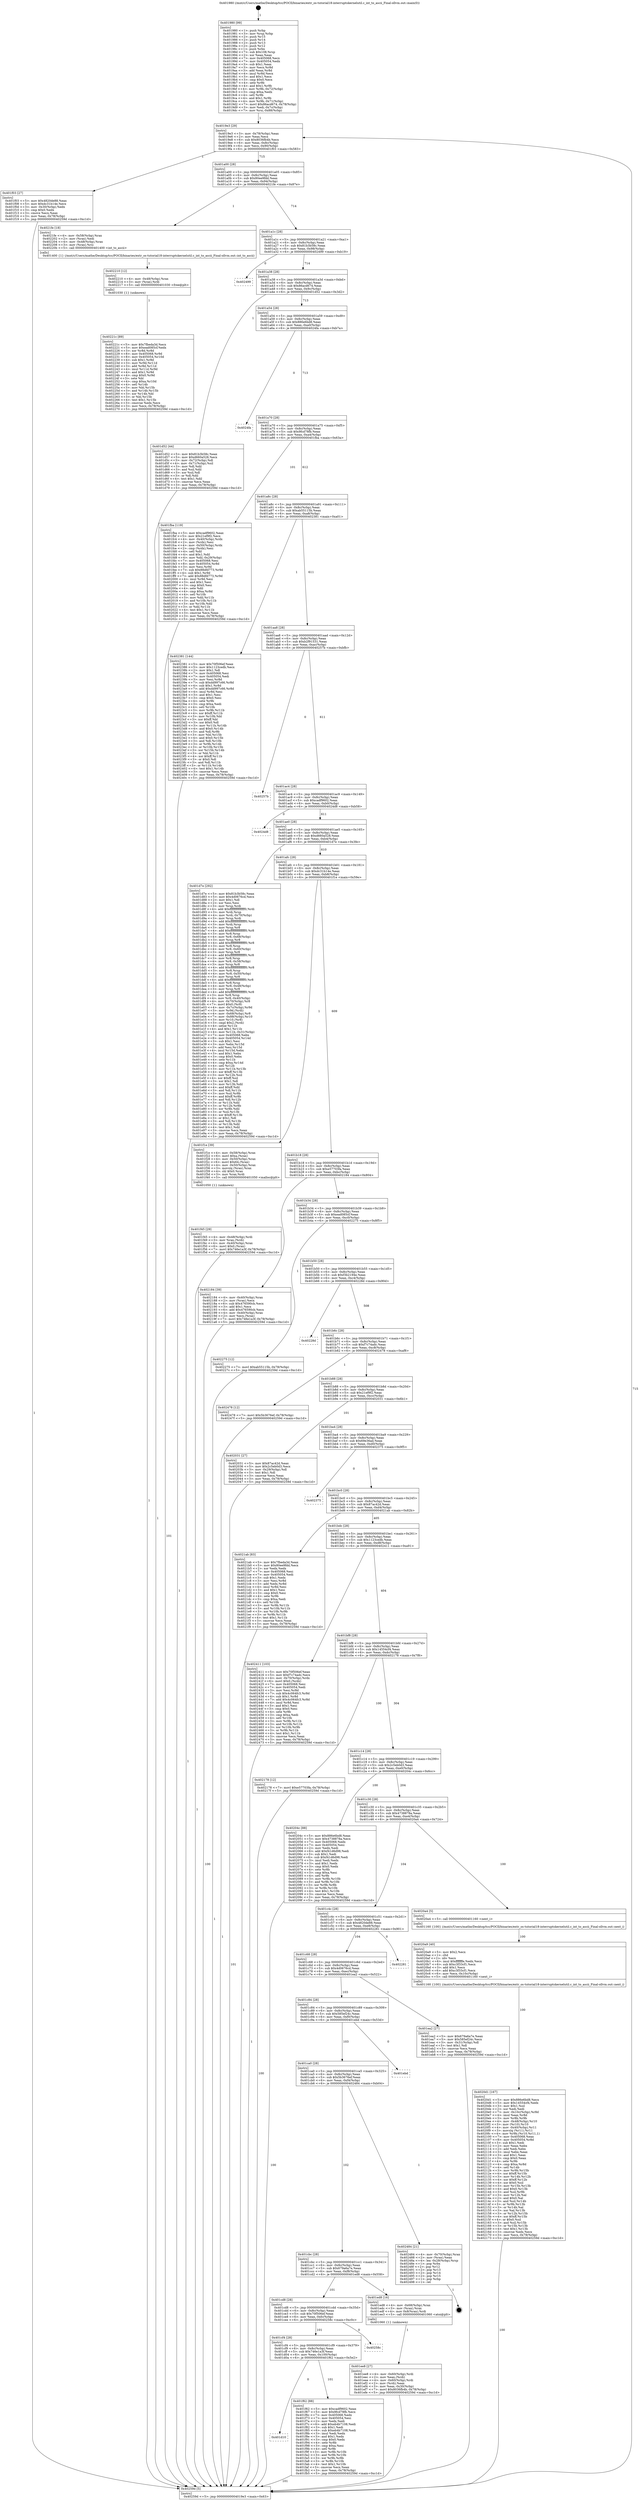 digraph "0x401980" {
  label = "0x401980 (/mnt/c/Users/mathe/Desktop/tcc/POCII/binaries/extr_os-tutorial18-interruptskernelutil.c_int_to_ascii_Final-ollvm.out::main(0))"
  labelloc = "t"
  node[shape=record]

  Entry [label="",width=0.3,height=0.3,shape=circle,fillcolor=black,style=filled]
  "0x4019e3" [label="{
     0x4019e3 [29]\l
     | [instrs]\l
     &nbsp;&nbsp;0x4019e3 \<+3\>: mov -0x78(%rbp),%eax\l
     &nbsp;&nbsp;0x4019e6 \<+2\>: mov %eax,%ecx\l
     &nbsp;&nbsp;0x4019e8 \<+6\>: sub $0x8036fb4b,%ecx\l
     &nbsp;&nbsp;0x4019ee \<+6\>: mov %eax,-0x8c(%rbp)\l
     &nbsp;&nbsp;0x4019f4 \<+6\>: mov %ecx,-0x90(%rbp)\l
     &nbsp;&nbsp;0x4019fa \<+6\>: je 0000000000401f03 \<main+0x583\>\l
  }"]
  "0x401f03" [label="{
     0x401f03 [27]\l
     | [instrs]\l
     &nbsp;&nbsp;0x401f03 \<+5\>: mov $0x4820de88,%eax\l
     &nbsp;&nbsp;0x401f08 \<+5\>: mov $0xdc31b14e,%ecx\l
     &nbsp;&nbsp;0x401f0d \<+3\>: mov -0x30(%rbp),%edx\l
     &nbsp;&nbsp;0x401f10 \<+3\>: cmp $0x0,%edx\l
     &nbsp;&nbsp;0x401f13 \<+3\>: cmove %ecx,%eax\l
     &nbsp;&nbsp;0x401f16 \<+3\>: mov %eax,-0x78(%rbp)\l
     &nbsp;&nbsp;0x401f19 \<+5\>: jmp 000000000040259d \<main+0xc1d\>\l
  }"]
  "0x401a00" [label="{
     0x401a00 [28]\l
     | [instrs]\l
     &nbsp;&nbsp;0x401a00 \<+5\>: jmp 0000000000401a05 \<main+0x85\>\l
     &nbsp;&nbsp;0x401a05 \<+6\>: mov -0x8c(%rbp),%eax\l
     &nbsp;&nbsp;0x401a0b \<+5\>: sub $0x80ee9fdd,%eax\l
     &nbsp;&nbsp;0x401a10 \<+6\>: mov %eax,-0x94(%rbp)\l
     &nbsp;&nbsp;0x401a16 \<+6\>: je 00000000004021fe \<main+0x87e\>\l
  }"]
  Exit [label="",width=0.3,height=0.3,shape=circle,fillcolor=black,style=filled,peripheries=2]
  "0x4021fe" [label="{
     0x4021fe [18]\l
     | [instrs]\l
     &nbsp;&nbsp;0x4021fe \<+4\>: mov -0x58(%rbp),%rax\l
     &nbsp;&nbsp;0x402202 \<+2\>: mov (%rax),%edi\l
     &nbsp;&nbsp;0x402204 \<+4\>: mov -0x48(%rbp),%rax\l
     &nbsp;&nbsp;0x402208 \<+3\>: mov (%rax),%rsi\l
     &nbsp;&nbsp;0x40220b \<+5\>: call 0000000000401400 \<int_to_ascii\>\l
     | [calls]\l
     &nbsp;&nbsp;0x401400 \{1\} (/mnt/c/Users/mathe/Desktop/tcc/POCII/binaries/extr_os-tutorial18-interruptskernelutil.c_int_to_ascii_Final-ollvm.out::int_to_ascii)\l
  }"]
  "0x401a1c" [label="{
     0x401a1c [28]\l
     | [instrs]\l
     &nbsp;&nbsp;0x401a1c \<+5\>: jmp 0000000000401a21 \<main+0xa1\>\l
     &nbsp;&nbsp;0x401a21 \<+6\>: mov -0x8c(%rbp),%eax\l
     &nbsp;&nbsp;0x401a27 \<+5\>: sub $0x81b3b58c,%eax\l
     &nbsp;&nbsp;0x401a2c \<+6\>: mov %eax,-0x98(%rbp)\l
     &nbsp;&nbsp;0x401a32 \<+6\>: je 0000000000402499 \<main+0xb19\>\l
  }"]
  "0x40221c" [label="{
     0x40221c [89]\l
     | [instrs]\l
     &nbsp;&nbsp;0x40221c \<+5\>: mov $0x7fbeda3d,%ecx\l
     &nbsp;&nbsp;0x402221 \<+5\>: mov $0xead085cf,%edx\l
     &nbsp;&nbsp;0x402226 \<+3\>: xor %r8d,%r8d\l
     &nbsp;&nbsp;0x402229 \<+8\>: mov 0x405068,%r9d\l
     &nbsp;&nbsp;0x402231 \<+8\>: mov 0x405054,%r10d\l
     &nbsp;&nbsp;0x402239 \<+4\>: sub $0x1,%r8d\l
     &nbsp;&nbsp;0x40223d \<+3\>: mov %r9d,%r11d\l
     &nbsp;&nbsp;0x402240 \<+3\>: add %r8d,%r11d\l
     &nbsp;&nbsp;0x402243 \<+4\>: imul %r11d,%r9d\l
     &nbsp;&nbsp;0x402247 \<+4\>: and $0x1,%r9d\l
     &nbsp;&nbsp;0x40224b \<+4\>: cmp $0x0,%r9d\l
     &nbsp;&nbsp;0x40224f \<+3\>: sete %bl\l
     &nbsp;&nbsp;0x402252 \<+4\>: cmp $0xa,%r10d\l
     &nbsp;&nbsp;0x402256 \<+4\>: setl %r14b\l
     &nbsp;&nbsp;0x40225a \<+3\>: mov %bl,%r15b\l
     &nbsp;&nbsp;0x40225d \<+3\>: and %r14b,%r15b\l
     &nbsp;&nbsp;0x402260 \<+3\>: xor %r14b,%bl\l
     &nbsp;&nbsp;0x402263 \<+3\>: or %bl,%r15b\l
     &nbsp;&nbsp;0x402266 \<+4\>: test $0x1,%r15b\l
     &nbsp;&nbsp;0x40226a \<+3\>: cmovne %edx,%ecx\l
     &nbsp;&nbsp;0x40226d \<+3\>: mov %ecx,-0x78(%rbp)\l
     &nbsp;&nbsp;0x402270 \<+5\>: jmp 000000000040259d \<main+0xc1d\>\l
  }"]
  "0x402499" [label="{
     0x402499\l
  }", style=dashed]
  "0x401a38" [label="{
     0x401a38 [28]\l
     | [instrs]\l
     &nbsp;&nbsp;0x401a38 \<+5\>: jmp 0000000000401a3d \<main+0xbd\>\l
     &nbsp;&nbsp;0x401a3d \<+6\>: mov -0x8c(%rbp),%eax\l
     &nbsp;&nbsp;0x401a43 \<+5\>: sub $0x86acd674,%eax\l
     &nbsp;&nbsp;0x401a48 \<+6\>: mov %eax,-0x9c(%rbp)\l
     &nbsp;&nbsp;0x401a4e \<+6\>: je 0000000000401d52 \<main+0x3d2\>\l
  }"]
  "0x402210" [label="{
     0x402210 [12]\l
     | [instrs]\l
     &nbsp;&nbsp;0x402210 \<+4\>: mov -0x48(%rbp),%rax\l
     &nbsp;&nbsp;0x402214 \<+3\>: mov (%rax),%rdi\l
     &nbsp;&nbsp;0x402217 \<+5\>: call 0000000000401030 \<free@plt\>\l
     | [calls]\l
     &nbsp;&nbsp;0x401030 \{1\} (unknown)\l
  }"]
  "0x401d52" [label="{
     0x401d52 [44]\l
     | [instrs]\l
     &nbsp;&nbsp;0x401d52 \<+5\>: mov $0x81b3b58c,%eax\l
     &nbsp;&nbsp;0x401d57 \<+5\>: mov $0xd660a528,%ecx\l
     &nbsp;&nbsp;0x401d5c \<+3\>: mov -0x72(%rbp),%dl\l
     &nbsp;&nbsp;0x401d5f \<+4\>: mov -0x71(%rbp),%sil\l
     &nbsp;&nbsp;0x401d63 \<+3\>: mov %dl,%dil\l
     &nbsp;&nbsp;0x401d66 \<+3\>: and %sil,%dil\l
     &nbsp;&nbsp;0x401d69 \<+3\>: xor %sil,%dl\l
     &nbsp;&nbsp;0x401d6c \<+3\>: or %dl,%dil\l
     &nbsp;&nbsp;0x401d6f \<+4\>: test $0x1,%dil\l
     &nbsp;&nbsp;0x401d73 \<+3\>: cmovne %ecx,%eax\l
     &nbsp;&nbsp;0x401d76 \<+3\>: mov %eax,-0x78(%rbp)\l
     &nbsp;&nbsp;0x401d79 \<+5\>: jmp 000000000040259d \<main+0xc1d\>\l
  }"]
  "0x401a54" [label="{
     0x401a54 [28]\l
     | [instrs]\l
     &nbsp;&nbsp;0x401a54 \<+5\>: jmp 0000000000401a59 \<main+0xd9\>\l
     &nbsp;&nbsp;0x401a59 \<+6\>: mov -0x8c(%rbp),%eax\l
     &nbsp;&nbsp;0x401a5f \<+5\>: sub $0x886e6bd8,%eax\l
     &nbsp;&nbsp;0x401a64 \<+6\>: mov %eax,-0xa0(%rbp)\l
     &nbsp;&nbsp;0x401a6a \<+6\>: je 00000000004024fa \<main+0xb7a\>\l
  }"]
  "0x40259d" [label="{
     0x40259d [5]\l
     | [instrs]\l
     &nbsp;&nbsp;0x40259d \<+5\>: jmp 00000000004019e3 \<main+0x63\>\l
  }"]
  "0x401980" [label="{
     0x401980 [99]\l
     | [instrs]\l
     &nbsp;&nbsp;0x401980 \<+1\>: push %rbp\l
     &nbsp;&nbsp;0x401981 \<+3\>: mov %rsp,%rbp\l
     &nbsp;&nbsp;0x401984 \<+2\>: push %r15\l
     &nbsp;&nbsp;0x401986 \<+2\>: push %r14\l
     &nbsp;&nbsp;0x401988 \<+2\>: push %r13\l
     &nbsp;&nbsp;0x40198a \<+2\>: push %r12\l
     &nbsp;&nbsp;0x40198c \<+1\>: push %rbx\l
     &nbsp;&nbsp;0x40198d \<+7\>: sub $0x108,%rsp\l
     &nbsp;&nbsp;0x401994 \<+2\>: xor %eax,%eax\l
     &nbsp;&nbsp;0x401996 \<+7\>: mov 0x405068,%ecx\l
     &nbsp;&nbsp;0x40199d \<+7\>: mov 0x405054,%edx\l
     &nbsp;&nbsp;0x4019a4 \<+3\>: sub $0x1,%eax\l
     &nbsp;&nbsp;0x4019a7 \<+3\>: mov %ecx,%r8d\l
     &nbsp;&nbsp;0x4019aa \<+3\>: add %eax,%r8d\l
     &nbsp;&nbsp;0x4019ad \<+4\>: imul %r8d,%ecx\l
     &nbsp;&nbsp;0x4019b1 \<+3\>: and $0x1,%ecx\l
     &nbsp;&nbsp;0x4019b4 \<+3\>: cmp $0x0,%ecx\l
     &nbsp;&nbsp;0x4019b7 \<+4\>: sete %r9b\l
     &nbsp;&nbsp;0x4019bb \<+4\>: and $0x1,%r9b\l
     &nbsp;&nbsp;0x4019bf \<+4\>: mov %r9b,-0x72(%rbp)\l
     &nbsp;&nbsp;0x4019c3 \<+3\>: cmp $0xa,%edx\l
     &nbsp;&nbsp;0x4019c6 \<+4\>: setl %r9b\l
     &nbsp;&nbsp;0x4019ca \<+4\>: and $0x1,%r9b\l
     &nbsp;&nbsp;0x4019ce \<+4\>: mov %r9b,-0x71(%rbp)\l
     &nbsp;&nbsp;0x4019d2 \<+7\>: movl $0x86acd674,-0x78(%rbp)\l
     &nbsp;&nbsp;0x4019d9 \<+3\>: mov %edi,-0x7c(%rbp)\l
     &nbsp;&nbsp;0x4019dc \<+7\>: mov %rsi,-0x88(%rbp)\l
  }"]
  "0x4020d1" [label="{
     0x4020d1 [167]\l
     | [instrs]\l
     &nbsp;&nbsp;0x4020d1 \<+5\>: mov $0x886e6bd8,%ecx\l
     &nbsp;&nbsp;0x4020d6 \<+5\>: mov $0x14554cf4,%edx\l
     &nbsp;&nbsp;0x4020db \<+3\>: mov $0x1,%sil\l
     &nbsp;&nbsp;0x4020de \<+2\>: xor %edi,%edi\l
     &nbsp;&nbsp;0x4020e0 \<+7\>: mov -0x10c(%rbp),%r8d\l
     &nbsp;&nbsp;0x4020e7 \<+4\>: imul %eax,%r8d\l
     &nbsp;&nbsp;0x4020eb \<+3\>: mov %r8b,%r9b\l
     &nbsp;&nbsp;0x4020ee \<+4\>: mov -0x48(%rbp),%r10\l
     &nbsp;&nbsp;0x4020f2 \<+3\>: mov (%r10),%r10\l
     &nbsp;&nbsp;0x4020f5 \<+4\>: mov -0x40(%rbp),%r11\l
     &nbsp;&nbsp;0x4020f9 \<+3\>: movslq (%r11),%r11\l
     &nbsp;&nbsp;0x4020fc \<+4\>: mov %r9b,(%r10,%r11,1)\l
     &nbsp;&nbsp;0x402100 \<+7\>: mov 0x405068,%eax\l
     &nbsp;&nbsp;0x402107 \<+8\>: mov 0x405054,%r8d\l
     &nbsp;&nbsp;0x40210f \<+3\>: sub $0x1,%edi\l
     &nbsp;&nbsp;0x402112 \<+2\>: mov %eax,%ebx\l
     &nbsp;&nbsp;0x402114 \<+2\>: add %edi,%ebx\l
     &nbsp;&nbsp;0x402116 \<+3\>: imul %ebx,%eax\l
     &nbsp;&nbsp;0x402119 \<+3\>: and $0x1,%eax\l
     &nbsp;&nbsp;0x40211c \<+3\>: cmp $0x0,%eax\l
     &nbsp;&nbsp;0x40211f \<+4\>: sete %r9b\l
     &nbsp;&nbsp;0x402123 \<+4\>: cmp $0xa,%r8d\l
     &nbsp;&nbsp;0x402127 \<+4\>: setl %r14b\l
     &nbsp;&nbsp;0x40212b \<+3\>: mov %r9b,%r15b\l
     &nbsp;&nbsp;0x40212e \<+4\>: xor $0xff,%r15b\l
     &nbsp;&nbsp;0x402132 \<+3\>: mov %r14b,%r12b\l
     &nbsp;&nbsp;0x402135 \<+4\>: xor $0xff,%r12b\l
     &nbsp;&nbsp;0x402139 \<+4\>: xor $0x0,%sil\l
     &nbsp;&nbsp;0x40213d \<+3\>: mov %r15b,%r13b\l
     &nbsp;&nbsp;0x402140 \<+4\>: and $0x0,%r13b\l
     &nbsp;&nbsp;0x402144 \<+3\>: and %sil,%r9b\l
     &nbsp;&nbsp;0x402147 \<+3\>: mov %r12b,%al\l
     &nbsp;&nbsp;0x40214a \<+2\>: and $0x0,%al\l
     &nbsp;&nbsp;0x40214c \<+3\>: and %sil,%r14b\l
     &nbsp;&nbsp;0x40214f \<+3\>: or %r9b,%r13b\l
     &nbsp;&nbsp;0x402152 \<+3\>: or %r14b,%al\l
     &nbsp;&nbsp;0x402155 \<+3\>: xor %al,%r13b\l
     &nbsp;&nbsp;0x402158 \<+3\>: or %r12b,%r15b\l
     &nbsp;&nbsp;0x40215b \<+4\>: xor $0xff,%r15b\l
     &nbsp;&nbsp;0x40215f \<+4\>: or $0x0,%sil\l
     &nbsp;&nbsp;0x402163 \<+3\>: and %sil,%r15b\l
     &nbsp;&nbsp;0x402166 \<+3\>: or %r15b,%r13b\l
     &nbsp;&nbsp;0x402169 \<+4\>: test $0x1,%r13b\l
     &nbsp;&nbsp;0x40216d \<+3\>: cmovne %edx,%ecx\l
     &nbsp;&nbsp;0x402170 \<+3\>: mov %ecx,-0x78(%rbp)\l
     &nbsp;&nbsp;0x402173 \<+5\>: jmp 000000000040259d \<main+0xc1d\>\l
  }"]
  "0x4024fa" [label="{
     0x4024fa\l
  }", style=dashed]
  "0x401a70" [label="{
     0x401a70 [28]\l
     | [instrs]\l
     &nbsp;&nbsp;0x401a70 \<+5\>: jmp 0000000000401a75 \<main+0xf5\>\l
     &nbsp;&nbsp;0x401a75 \<+6\>: mov -0x8c(%rbp),%eax\l
     &nbsp;&nbsp;0x401a7b \<+5\>: sub $0x9fcd78fb,%eax\l
     &nbsp;&nbsp;0x401a80 \<+6\>: mov %eax,-0xa4(%rbp)\l
     &nbsp;&nbsp;0x401a86 \<+6\>: je 0000000000401fba \<main+0x63a\>\l
  }"]
  "0x4020a9" [label="{
     0x4020a9 [40]\l
     | [instrs]\l
     &nbsp;&nbsp;0x4020a9 \<+5\>: mov $0x2,%ecx\l
     &nbsp;&nbsp;0x4020ae \<+1\>: cltd\l
     &nbsp;&nbsp;0x4020af \<+2\>: idiv %ecx\l
     &nbsp;&nbsp;0x4020b1 \<+6\>: imul $0xfffffffe,%edx,%ecx\l
     &nbsp;&nbsp;0x4020b7 \<+6\>: sub $0xc3f33cf1,%ecx\l
     &nbsp;&nbsp;0x4020bd \<+3\>: add $0x1,%ecx\l
     &nbsp;&nbsp;0x4020c0 \<+6\>: add $0xc3f33cf1,%ecx\l
     &nbsp;&nbsp;0x4020c6 \<+6\>: mov %ecx,-0x10c(%rbp)\l
     &nbsp;&nbsp;0x4020cc \<+5\>: call 0000000000401160 \<next_i\>\l
     | [calls]\l
     &nbsp;&nbsp;0x401160 \{100\} (/mnt/c/Users/mathe/Desktop/tcc/POCII/binaries/extr_os-tutorial18-interruptskernelutil.c_int_to_ascii_Final-ollvm.out::next_i)\l
  }"]
  "0x401fba" [label="{
     0x401fba [119]\l
     | [instrs]\l
     &nbsp;&nbsp;0x401fba \<+5\>: mov $0xcadf9602,%eax\l
     &nbsp;&nbsp;0x401fbf \<+5\>: mov $0x21ef9f2,%ecx\l
     &nbsp;&nbsp;0x401fc4 \<+4\>: mov -0x40(%rbp),%rdx\l
     &nbsp;&nbsp;0x401fc8 \<+2\>: mov (%rdx),%esi\l
     &nbsp;&nbsp;0x401fca \<+4\>: mov -0x50(%rbp),%rdx\l
     &nbsp;&nbsp;0x401fce \<+2\>: cmp (%rdx),%esi\l
     &nbsp;&nbsp;0x401fd0 \<+4\>: setl %dil\l
     &nbsp;&nbsp;0x401fd4 \<+4\>: and $0x1,%dil\l
     &nbsp;&nbsp;0x401fd8 \<+4\>: mov %dil,-0x29(%rbp)\l
     &nbsp;&nbsp;0x401fdc \<+7\>: mov 0x405068,%esi\l
     &nbsp;&nbsp;0x401fe3 \<+8\>: mov 0x405054,%r8d\l
     &nbsp;&nbsp;0x401feb \<+3\>: mov %esi,%r9d\l
     &nbsp;&nbsp;0x401fee \<+7\>: sub $0x88dfd773,%r9d\l
     &nbsp;&nbsp;0x401ff5 \<+4\>: sub $0x1,%r9d\l
     &nbsp;&nbsp;0x401ff9 \<+7\>: add $0x88dfd773,%r9d\l
     &nbsp;&nbsp;0x402000 \<+4\>: imul %r9d,%esi\l
     &nbsp;&nbsp;0x402004 \<+3\>: and $0x1,%esi\l
     &nbsp;&nbsp;0x402007 \<+3\>: cmp $0x0,%esi\l
     &nbsp;&nbsp;0x40200a \<+4\>: sete %dil\l
     &nbsp;&nbsp;0x40200e \<+4\>: cmp $0xa,%r8d\l
     &nbsp;&nbsp;0x402012 \<+4\>: setl %r10b\l
     &nbsp;&nbsp;0x402016 \<+3\>: mov %dil,%r11b\l
     &nbsp;&nbsp;0x402019 \<+3\>: and %r10b,%r11b\l
     &nbsp;&nbsp;0x40201c \<+3\>: xor %r10b,%dil\l
     &nbsp;&nbsp;0x40201f \<+3\>: or %dil,%r11b\l
     &nbsp;&nbsp;0x402022 \<+4\>: test $0x1,%r11b\l
     &nbsp;&nbsp;0x402026 \<+3\>: cmovne %ecx,%eax\l
     &nbsp;&nbsp;0x402029 \<+3\>: mov %eax,-0x78(%rbp)\l
     &nbsp;&nbsp;0x40202c \<+5\>: jmp 000000000040259d \<main+0xc1d\>\l
  }"]
  "0x401a8c" [label="{
     0x401a8c [28]\l
     | [instrs]\l
     &nbsp;&nbsp;0x401a8c \<+5\>: jmp 0000000000401a91 \<main+0x111\>\l
     &nbsp;&nbsp;0x401a91 \<+6\>: mov -0x8c(%rbp),%eax\l
     &nbsp;&nbsp;0x401a97 \<+5\>: sub $0xab55115b,%eax\l
     &nbsp;&nbsp;0x401a9c \<+6\>: mov %eax,-0xa8(%rbp)\l
     &nbsp;&nbsp;0x401aa2 \<+6\>: je 0000000000402381 \<main+0xa01\>\l
  }"]
  "0x401d10" [label="{
     0x401d10\l
  }", style=dashed]
  "0x402381" [label="{
     0x402381 [144]\l
     | [instrs]\l
     &nbsp;&nbsp;0x402381 \<+5\>: mov $0x70f506ef,%eax\l
     &nbsp;&nbsp;0x402386 \<+5\>: mov $0x1123cedb,%ecx\l
     &nbsp;&nbsp;0x40238b \<+2\>: mov $0x1,%dl\l
     &nbsp;&nbsp;0x40238d \<+7\>: mov 0x405068,%esi\l
     &nbsp;&nbsp;0x402394 \<+7\>: mov 0x405054,%edi\l
     &nbsp;&nbsp;0x40239b \<+3\>: mov %esi,%r8d\l
     &nbsp;&nbsp;0x40239e \<+7\>: sub $0xdd997c66,%r8d\l
     &nbsp;&nbsp;0x4023a5 \<+4\>: sub $0x1,%r8d\l
     &nbsp;&nbsp;0x4023a9 \<+7\>: add $0xdd997c66,%r8d\l
     &nbsp;&nbsp;0x4023b0 \<+4\>: imul %r8d,%esi\l
     &nbsp;&nbsp;0x4023b4 \<+3\>: and $0x1,%esi\l
     &nbsp;&nbsp;0x4023b7 \<+3\>: cmp $0x0,%esi\l
     &nbsp;&nbsp;0x4023ba \<+4\>: sete %r9b\l
     &nbsp;&nbsp;0x4023be \<+3\>: cmp $0xa,%edi\l
     &nbsp;&nbsp;0x4023c1 \<+4\>: setl %r10b\l
     &nbsp;&nbsp;0x4023c5 \<+3\>: mov %r9b,%r11b\l
     &nbsp;&nbsp;0x4023c8 \<+4\>: xor $0xff,%r11b\l
     &nbsp;&nbsp;0x4023cc \<+3\>: mov %r10b,%bl\l
     &nbsp;&nbsp;0x4023cf \<+3\>: xor $0xff,%bl\l
     &nbsp;&nbsp;0x4023d2 \<+3\>: xor $0x0,%dl\l
     &nbsp;&nbsp;0x4023d5 \<+3\>: mov %r11b,%r14b\l
     &nbsp;&nbsp;0x4023d8 \<+4\>: and $0x0,%r14b\l
     &nbsp;&nbsp;0x4023dc \<+3\>: and %dl,%r9b\l
     &nbsp;&nbsp;0x4023df \<+3\>: mov %bl,%r15b\l
     &nbsp;&nbsp;0x4023e2 \<+4\>: and $0x0,%r15b\l
     &nbsp;&nbsp;0x4023e6 \<+3\>: and %dl,%r10b\l
     &nbsp;&nbsp;0x4023e9 \<+3\>: or %r9b,%r14b\l
     &nbsp;&nbsp;0x4023ec \<+3\>: or %r10b,%r15b\l
     &nbsp;&nbsp;0x4023ef \<+3\>: xor %r15b,%r14b\l
     &nbsp;&nbsp;0x4023f2 \<+3\>: or %bl,%r11b\l
     &nbsp;&nbsp;0x4023f5 \<+4\>: xor $0xff,%r11b\l
     &nbsp;&nbsp;0x4023f9 \<+3\>: or $0x0,%dl\l
     &nbsp;&nbsp;0x4023fc \<+3\>: and %dl,%r11b\l
     &nbsp;&nbsp;0x4023ff \<+3\>: or %r11b,%r14b\l
     &nbsp;&nbsp;0x402402 \<+4\>: test $0x1,%r14b\l
     &nbsp;&nbsp;0x402406 \<+3\>: cmovne %ecx,%eax\l
     &nbsp;&nbsp;0x402409 \<+3\>: mov %eax,-0x78(%rbp)\l
     &nbsp;&nbsp;0x40240c \<+5\>: jmp 000000000040259d \<main+0xc1d\>\l
  }"]
  "0x401aa8" [label="{
     0x401aa8 [28]\l
     | [instrs]\l
     &nbsp;&nbsp;0x401aa8 \<+5\>: jmp 0000000000401aad \<main+0x12d\>\l
     &nbsp;&nbsp;0x401aad \<+6\>: mov -0x8c(%rbp),%eax\l
     &nbsp;&nbsp;0x401ab3 \<+5\>: sub $0xb2f91531,%eax\l
     &nbsp;&nbsp;0x401ab8 \<+6\>: mov %eax,-0xac(%rbp)\l
     &nbsp;&nbsp;0x401abe \<+6\>: je 000000000040257b \<main+0xbfb\>\l
  }"]
  "0x401f62" [label="{
     0x401f62 [88]\l
     | [instrs]\l
     &nbsp;&nbsp;0x401f62 \<+5\>: mov $0xcadf9602,%eax\l
     &nbsp;&nbsp;0x401f67 \<+5\>: mov $0x9fcd78fb,%ecx\l
     &nbsp;&nbsp;0x401f6c \<+7\>: mov 0x405068,%edx\l
     &nbsp;&nbsp;0x401f73 \<+7\>: mov 0x405054,%esi\l
     &nbsp;&nbsp;0x401f7a \<+2\>: mov %edx,%edi\l
     &nbsp;&nbsp;0x401f7c \<+6\>: add $0xeb4b7108,%edi\l
     &nbsp;&nbsp;0x401f82 \<+3\>: sub $0x1,%edi\l
     &nbsp;&nbsp;0x401f85 \<+6\>: sub $0xeb4b7108,%edi\l
     &nbsp;&nbsp;0x401f8b \<+3\>: imul %edi,%edx\l
     &nbsp;&nbsp;0x401f8e \<+3\>: and $0x1,%edx\l
     &nbsp;&nbsp;0x401f91 \<+3\>: cmp $0x0,%edx\l
     &nbsp;&nbsp;0x401f94 \<+4\>: sete %r8b\l
     &nbsp;&nbsp;0x401f98 \<+3\>: cmp $0xa,%esi\l
     &nbsp;&nbsp;0x401f9b \<+4\>: setl %r9b\l
     &nbsp;&nbsp;0x401f9f \<+3\>: mov %r8b,%r10b\l
     &nbsp;&nbsp;0x401fa2 \<+3\>: and %r9b,%r10b\l
     &nbsp;&nbsp;0x401fa5 \<+3\>: xor %r9b,%r8b\l
     &nbsp;&nbsp;0x401fa8 \<+3\>: or %r8b,%r10b\l
     &nbsp;&nbsp;0x401fab \<+4\>: test $0x1,%r10b\l
     &nbsp;&nbsp;0x401faf \<+3\>: cmovne %ecx,%eax\l
     &nbsp;&nbsp;0x401fb2 \<+3\>: mov %eax,-0x78(%rbp)\l
     &nbsp;&nbsp;0x401fb5 \<+5\>: jmp 000000000040259d \<main+0xc1d\>\l
  }"]
  "0x40257b" [label="{
     0x40257b\l
  }", style=dashed]
  "0x401ac4" [label="{
     0x401ac4 [28]\l
     | [instrs]\l
     &nbsp;&nbsp;0x401ac4 \<+5\>: jmp 0000000000401ac9 \<main+0x149\>\l
     &nbsp;&nbsp;0x401ac9 \<+6\>: mov -0x8c(%rbp),%eax\l
     &nbsp;&nbsp;0x401acf \<+5\>: sub $0xcadf9602,%eax\l
     &nbsp;&nbsp;0x401ad4 \<+6\>: mov %eax,-0xb0(%rbp)\l
     &nbsp;&nbsp;0x401ada \<+6\>: je 00000000004024d8 \<main+0xb58\>\l
  }"]
  "0x401cf4" [label="{
     0x401cf4 [28]\l
     | [instrs]\l
     &nbsp;&nbsp;0x401cf4 \<+5\>: jmp 0000000000401cf9 \<main+0x379\>\l
     &nbsp;&nbsp;0x401cf9 \<+6\>: mov -0x8c(%rbp),%eax\l
     &nbsp;&nbsp;0x401cff \<+5\>: sub $0x746e1a3f,%eax\l
     &nbsp;&nbsp;0x401d04 \<+6\>: mov %eax,-0x100(%rbp)\l
     &nbsp;&nbsp;0x401d0a \<+6\>: je 0000000000401f62 \<main+0x5e2\>\l
  }"]
  "0x4024d8" [label="{
     0x4024d8\l
  }", style=dashed]
  "0x401ae0" [label="{
     0x401ae0 [28]\l
     | [instrs]\l
     &nbsp;&nbsp;0x401ae0 \<+5\>: jmp 0000000000401ae5 \<main+0x165\>\l
     &nbsp;&nbsp;0x401ae5 \<+6\>: mov -0x8c(%rbp),%eax\l
     &nbsp;&nbsp;0x401aeb \<+5\>: sub $0xd660a528,%eax\l
     &nbsp;&nbsp;0x401af0 \<+6\>: mov %eax,-0xb4(%rbp)\l
     &nbsp;&nbsp;0x401af6 \<+6\>: je 0000000000401d7e \<main+0x3fe\>\l
  }"]
  "0x40258c" [label="{
     0x40258c\l
  }", style=dashed]
  "0x401d7e" [label="{
     0x401d7e [292]\l
     | [instrs]\l
     &nbsp;&nbsp;0x401d7e \<+5\>: mov $0x81b3b58c,%eax\l
     &nbsp;&nbsp;0x401d83 \<+5\>: mov $0x4d0676cd,%ecx\l
     &nbsp;&nbsp;0x401d88 \<+2\>: mov $0x1,%dl\l
     &nbsp;&nbsp;0x401d8a \<+2\>: xor %esi,%esi\l
     &nbsp;&nbsp;0x401d8c \<+3\>: mov %rsp,%rdi\l
     &nbsp;&nbsp;0x401d8f \<+4\>: add $0xfffffffffffffff0,%rdi\l
     &nbsp;&nbsp;0x401d93 \<+3\>: mov %rdi,%rsp\l
     &nbsp;&nbsp;0x401d96 \<+4\>: mov %rdi,-0x70(%rbp)\l
     &nbsp;&nbsp;0x401d9a \<+3\>: mov %rsp,%rdi\l
     &nbsp;&nbsp;0x401d9d \<+4\>: add $0xfffffffffffffff0,%rdi\l
     &nbsp;&nbsp;0x401da1 \<+3\>: mov %rdi,%rsp\l
     &nbsp;&nbsp;0x401da4 \<+3\>: mov %rsp,%r8\l
     &nbsp;&nbsp;0x401da7 \<+4\>: add $0xfffffffffffffff0,%r8\l
     &nbsp;&nbsp;0x401dab \<+3\>: mov %r8,%rsp\l
     &nbsp;&nbsp;0x401dae \<+4\>: mov %r8,-0x68(%rbp)\l
     &nbsp;&nbsp;0x401db2 \<+3\>: mov %rsp,%r8\l
     &nbsp;&nbsp;0x401db5 \<+4\>: add $0xfffffffffffffff0,%r8\l
     &nbsp;&nbsp;0x401db9 \<+3\>: mov %r8,%rsp\l
     &nbsp;&nbsp;0x401dbc \<+4\>: mov %r8,-0x60(%rbp)\l
     &nbsp;&nbsp;0x401dc0 \<+3\>: mov %rsp,%r8\l
     &nbsp;&nbsp;0x401dc3 \<+4\>: add $0xfffffffffffffff0,%r8\l
     &nbsp;&nbsp;0x401dc7 \<+3\>: mov %r8,%rsp\l
     &nbsp;&nbsp;0x401dca \<+4\>: mov %r8,-0x58(%rbp)\l
     &nbsp;&nbsp;0x401dce \<+3\>: mov %rsp,%r8\l
     &nbsp;&nbsp;0x401dd1 \<+4\>: add $0xfffffffffffffff0,%r8\l
     &nbsp;&nbsp;0x401dd5 \<+3\>: mov %r8,%rsp\l
     &nbsp;&nbsp;0x401dd8 \<+4\>: mov %r8,-0x50(%rbp)\l
     &nbsp;&nbsp;0x401ddc \<+3\>: mov %rsp,%r8\l
     &nbsp;&nbsp;0x401ddf \<+4\>: add $0xfffffffffffffff0,%r8\l
     &nbsp;&nbsp;0x401de3 \<+3\>: mov %r8,%rsp\l
     &nbsp;&nbsp;0x401de6 \<+4\>: mov %r8,-0x48(%rbp)\l
     &nbsp;&nbsp;0x401dea \<+3\>: mov %rsp,%r8\l
     &nbsp;&nbsp;0x401ded \<+4\>: add $0xfffffffffffffff0,%r8\l
     &nbsp;&nbsp;0x401df1 \<+3\>: mov %r8,%rsp\l
     &nbsp;&nbsp;0x401df4 \<+4\>: mov %r8,-0x40(%rbp)\l
     &nbsp;&nbsp;0x401df8 \<+4\>: mov -0x70(%rbp),%r8\l
     &nbsp;&nbsp;0x401dfc \<+7\>: movl $0x0,(%r8)\l
     &nbsp;&nbsp;0x401e03 \<+4\>: mov -0x7c(%rbp),%r9d\l
     &nbsp;&nbsp;0x401e07 \<+3\>: mov %r9d,(%rdi)\l
     &nbsp;&nbsp;0x401e0a \<+4\>: mov -0x68(%rbp),%r8\l
     &nbsp;&nbsp;0x401e0e \<+7\>: mov -0x88(%rbp),%r10\l
     &nbsp;&nbsp;0x401e15 \<+3\>: mov %r10,(%r8)\l
     &nbsp;&nbsp;0x401e18 \<+3\>: cmpl $0x2,(%rdi)\l
     &nbsp;&nbsp;0x401e1b \<+4\>: setne %r11b\l
     &nbsp;&nbsp;0x401e1f \<+4\>: and $0x1,%r11b\l
     &nbsp;&nbsp;0x401e23 \<+4\>: mov %r11b,-0x31(%rbp)\l
     &nbsp;&nbsp;0x401e27 \<+7\>: mov 0x405068,%ebx\l
     &nbsp;&nbsp;0x401e2e \<+8\>: mov 0x405054,%r14d\l
     &nbsp;&nbsp;0x401e36 \<+3\>: sub $0x1,%esi\l
     &nbsp;&nbsp;0x401e39 \<+3\>: mov %ebx,%r15d\l
     &nbsp;&nbsp;0x401e3c \<+3\>: add %esi,%r15d\l
     &nbsp;&nbsp;0x401e3f \<+4\>: imul %r15d,%ebx\l
     &nbsp;&nbsp;0x401e43 \<+3\>: and $0x1,%ebx\l
     &nbsp;&nbsp;0x401e46 \<+3\>: cmp $0x0,%ebx\l
     &nbsp;&nbsp;0x401e49 \<+4\>: sete %r11b\l
     &nbsp;&nbsp;0x401e4d \<+4\>: cmp $0xa,%r14d\l
     &nbsp;&nbsp;0x401e51 \<+4\>: setl %r12b\l
     &nbsp;&nbsp;0x401e55 \<+3\>: mov %r11b,%r13b\l
     &nbsp;&nbsp;0x401e58 \<+4\>: xor $0xff,%r13b\l
     &nbsp;&nbsp;0x401e5c \<+3\>: mov %r12b,%sil\l
     &nbsp;&nbsp;0x401e5f \<+4\>: xor $0xff,%sil\l
     &nbsp;&nbsp;0x401e63 \<+3\>: xor $0x1,%dl\l
     &nbsp;&nbsp;0x401e66 \<+3\>: mov %r13b,%dil\l
     &nbsp;&nbsp;0x401e69 \<+4\>: and $0xff,%dil\l
     &nbsp;&nbsp;0x401e6d \<+3\>: and %dl,%r11b\l
     &nbsp;&nbsp;0x401e70 \<+3\>: mov %sil,%r8b\l
     &nbsp;&nbsp;0x401e73 \<+4\>: and $0xff,%r8b\l
     &nbsp;&nbsp;0x401e77 \<+3\>: and %dl,%r12b\l
     &nbsp;&nbsp;0x401e7a \<+3\>: or %r11b,%dil\l
     &nbsp;&nbsp;0x401e7d \<+3\>: or %r12b,%r8b\l
     &nbsp;&nbsp;0x401e80 \<+3\>: xor %r8b,%dil\l
     &nbsp;&nbsp;0x401e83 \<+3\>: or %sil,%r13b\l
     &nbsp;&nbsp;0x401e86 \<+4\>: xor $0xff,%r13b\l
     &nbsp;&nbsp;0x401e8a \<+3\>: or $0x1,%dl\l
     &nbsp;&nbsp;0x401e8d \<+3\>: and %dl,%r13b\l
     &nbsp;&nbsp;0x401e90 \<+3\>: or %r13b,%dil\l
     &nbsp;&nbsp;0x401e93 \<+4\>: test $0x1,%dil\l
     &nbsp;&nbsp;0x401e97 \<+3\>: cmovne %ecx,%eax\l
     &nbsp;&nbsp;0x401e9a \<+3\>: mov %eax,-0x78(%rbp)\l
     &nbsp;&nbsp;0x401e9d \<+5\>: jmp 000000000040259d \<main+0xc1d\>\l
  }"]
  "0x401afc" [label="{
     0x401afc [28]\l
     | [instrs]\l
     &nbsp;&nbsp;0x401afc \<+5\>: jmp 0000000000401b01 \<main+0x181\>\l
     &nbsp;&nbsp;0x401b01 \<+6\>: mov -0x8c(%rbp),%eax\l
     &nbsp;&nbsp;0x401b07 \<+5\>: sub $0xdc31b14e,%eax\l
     &nbsp;&nbsp;0x401b0c \<+6\>: mov %eax,-0xb8(%rbp)\l
     &nbsp;&nbsp;0x401b12 \<+6\>: je 0000000000401f1e \<main+0x59e\>\l
  }"]
  "0x401f45" [label="{
     0x401f45 [29]\l
     | [instrs]\l
     &nbsp;&nbsp;0x401f45 \<+4\>: mov -0x48(%rbp),%rdi\l
     &nbsp;&nbsp;0x401f49 \<+3\>: mov %rax,(%rdi)\l
     &nbsp;&nbsp;0x401f4c \<+4\>: mov -0x40(%rbp),%rax\l
     &nbsp;&nbsp;0x401f50 \<+6\>: movl $0x0,(%rax)\l
     &nbsp;&nbsp;0x401f56 \<+7\>: movl $0x746e1a3f,-0x78(%rbp)\l
     &nbsp;&nbsp;0x401f5d \<+5\>: jmp 000000000040259d \<main+0xc1d\>\l
  }"]
  "0x401ee8" [label="{
     0x401ee8 [27]\l
     | [instrs]\l
     &nbsp;&nbsp;0x401ee8 \<+4\>: mov -0x60(%rbp),%rdi\l
     &nbsp;&nbsp;0x401eec \<+2\>: mov %eax,(%rdi)\l
     &nbsp;&nbsp;0x401eee \<+4\>: mov -0x60(%rbp),%rdi\l
     &nbsp;&nbsp;0x401ef2 \<+2\>: mov (%rdi),%eax\l
     &nbsp;&nbsp;0x401ef4 \<+3\>: mov %eax,-0x30(%rbp)\l
     &nbsp;&nbsp;0x401ef7 \<+7\>: movl $0x8036fb4b,-0x78(%rbp)\l
     &nbsp;&nbsp;0x401efe \<+5\>: jmp 000000000040259d \<main+0xc1d\>\l
  }"]
  "0x401f1e" [label="{
     0x401f1e [39]\l
     | [instrs]\l
     &nbsp;&nbsp;0x401f1e \<+4\>: mov -0x58(%rbp),%rax\l
     &nbsp;&nbsp;0x401f22 \<+6\>: movl $0xa,(%rax)\l
     &nbsp;&nbsp;0x401f28 \<+4\>: mov -0x50(%rbp),%rax\l
     &nbsp;&nbsp;0x401f2c \<+6\>: movl $0x64,(%rax)\l
     &nbsp;&nbsp;0x401f32 \<+4\>: mov -0x50(%rbp),%rax\l
     &nbsp;&nbsp;0x401f36 \<+3\>: movslq (%rax),%rax\l
     &nbsp;&nbsp;0x401f39 \<+4\>: shl $0x0,%rax\l
     &nbsp;&nbsp;0x401f3d \<+3\>: mov %rax,%rdi\l
     &nbsp;&nbsp;0x401f40 \<+5\>: call 0000000000401050 \<malloc@plt\>\l
     | [calls]\l
     &nbsp;&nbsp;0x401050 \{1\} (unknown)\l
  }"]
  "0x401b18" [label="{
     0x401b18 [28]\l
     | [instrs]\l
     &nbsp;&nbsp;0x401b18 \<+5\>: jmp 0000000000401b1d \<main+0x19d\>\l
     &nbsp;&nbsp;0x401b1d \<+6\>: mov -0x8c(%rbp),%eax\l
     &nbsp;&nbsp;0x401b23 \<+5\>: sub $0xe57703fa,%eax\l
     &nbsp;&nbsp;0x401b28 \<+6\>: mov %eax,-0xbc(%rbp)\l
     &nbsp;&nbsp;0x401b2e \<+6\>: je 0000000000402184 \<main+0x804\>\l
  }"]
  "0x401cd8" [label="{
     0x401cd8 [28]\l
     | [instrs]\l
     &nbsp;&nbsp;0x401cd8 \<+5\>: jmp 0000000000401cdd \<main+0x35d\>\l
     &nbsp;&nbsp;0x401cdd \<+6\>: mov -0x8c(%rbp),%eax\l
     &nbsp;&nbsp;0x401ce3 \<+5\>: sub $0x70f506ef,%eax\l
     &nbsp;&nbsp;0x401ce8 \<+6\>: mov %eax,-0xfc(%rbp)\l
     &nbsp;&nbsp;0x401cee \<+6\>: je 000000000040258c \<main+0xc0c\>\l
  }"]
  "0x402184" [label="{
     0x402184 [39]\l
     | [instrs]\l
     &nbsp;&nbsp;0x402184 \<+4\>: mov -0x40(%rbp),%rax\l
     &nbsp;&nbsp;0x402188 \<+2\>: mov (%rax),%ecx\l
     &nbsp;&nbsp;0x40218a \<+6\>: sub $0x476590cb,%ecx\l
     &nbsp;&nbsp;0x402190 \<+3\>: add $0x1,%ecx\l
     &nbsp;&nbsp;0x402193 \<+6\>: add $0x476590cb,%ecx\l
     &nbsp;&nbsp;0x402199 \<+4\>: mov -0x40(%rbp),%rax\l
     &nbsp;&nbsp;0x40219d \<+2\>: mov %ecx,(%rax)\l
     &nbsp;&nbsp;0x40219f \<+7\>: movl $0x746e1a3f,-0x78(%rbp)\l
     &nbsp;&nbsp;0x4021a6 \<+5\>: jmp 000000000040259d \<main+0xc1d\>\l
  }"]
  "0x401b34" [label="{
     0x401b34 [28]\l
     | [instrs]\l
     &nbsp;&nbsp;0x401b34 \<+5\>: jmp 0000000000401b39 \<main+0x1b9\>\l
     &nbsp;&nbsp;0x401b39 \<+6\>: mov -0x8c(%rbp),%eax\l
     &nbsp;&nbsp;0x401b3f \<+5\>: sub $0xead085cf,%eax\l
     &nbsp;&nbsp;0x401b44 \<+6\>: mov %eax,-0xc0(%rbp)\l
     &nbsp;&nbsp;0x401b4a \<+6\>: je 0000000000402275 \<main+0x8f5\>\l
  }"]
  "0x401ed8" [label="{
     0x401ed8 [16]\l
     | [instrs]\l
     &nbsp;&nbsp;0x401ed8 \<+4\>: mov -0x68(%rbp),%rax\l
     &nbsp;&nbsp;0x401edc \<+3\>: mov (%rax),%rax\l
     &nbsp;&nbsp;0x401edf \<+4\>: mov 0x8(%rax),%rdi\l
     &nbsp;&nbsp;0x401ee3 \<+5\>: call 0000000000401060 \<atoi@plt\>\l
     | [calls]\l
     &nbsp;&nbsp;0x401060 \{1\} (unknown)\l
  }"]
  "0x402275" [label="{
     0x402275 [12]\l
     | [instrs]\l
     &nbsp;&nbsp;0x402275 \<+7\>: movl $0xab55115b,-0x78(%rbp)\l
     &nbsp;&nbsp;0x40227c \<+5\>: jmp 000000000040259d \<main+0xc1d\>\l
  }"]
  "0x401b50" [label="{
     0x401b50 [28]\l
     | [instrs]\l
     &nbsp;&nbsp;0x401b50 \<+5\>: jmp 0000000000401b55 \<main+0x1d5\>\l
     &nbsp;&nbsp;0x401b55 \<+6\>: mov -0x8c(%rbp),%eax\l
     &nbsp;&nbsp;0x401b5b \<+5\>: sub $0xf3b2194e,%eax\l
     &nbsp;&nbsp;0x401b60 \<+6\>: mov %eax,-0xc4(%rbp)\l
     &nbsp;&nbsp;0x401b66 \<+6\>: je 000000000040228d \<main+0x90d\>\l
  }"]
  "0x401cbc" [label="{
     0x401cbc [28]\l
     | [instrs]\l
     &nbsp;&nbsp;0x401cbc \<+5\>: jmp 0000000000401cc1 \<main+0x341\>\l
     &nbsp;&nbsp;0x401cc1 \<+6\>: mov -0x8c(%rbp),%eax\l
     &nbsp;&nbsp;0x401cc7 \<+5\>: sub $0x679a6a7e,%eax\l
     &nbsp;&nbsp;0x401ccc \<+6\>: mov %eax,-0xf8(%rbp)\l
     &nbsp;&nbsp;0x401cd2 \<+6\>: je 0000000000401ed8 \<main+0x558\>\l
  }"]
  "0x40228d" [label="{
     0x40228d\l
  }", style=dashed]
  "0x401b6c" [label="{
     0x401b6c [28]\l
     | [instrs]\l
     &nbsp;&nbsp;0x401b6c \<+5\>: jmp 0000000000401b71 \<main+0x1f1\>\l
     &nbsp;&nbsp;0x401b71 \<+6\>: mov -0x8c(%rbp),%eax\l
     &nbsp;&nbsp;0x401b77 \<+5\>: sub $0xf7c74adc,%eax\l
     &nbsp;&nbsp;0x401b7c \<+6\>: mov %eax,-0xc8(%rbp)\l
     &nbsp;&nbsp;0x401b82 \<+6\>: je 0000000000402478 \<main+0xaf8\>\l
  }"]
  "0x402484" [label="{
     0x402484 [21]\l
     | [instrs]\l
     &nbsp;&nbsp;0x402484 \<+4\>: mov -0x70(%rbp),%rax\l
     &nbsp;&nbsp;0x402488 \<+2\>: mov (%rax),%eax\l
     &nbsp;&nbsp;0x40248a \<+4\>: lea -0x28(%rbp),%rsp\l
     &nbsp;&nbsp;0x40248e \<+1\>: pop %rbx\l
     &nbsp;&nbsp;0x40248f \<+2\>: pop %r12\l
     &nbsp;&nbsp;0x402491 \<+2\>: pop %r13\l
     &nbsp;&nbsp;0x402493 \<+2\>: pop %r14\l
     &nbsp;&nbsp;0x402495 \<+2\>: pop %r15\l
     &nbsp;&nbsp;0x402497 \<+1\>: pop %rbp\l
     &nbsp;&nbsp;0x402498 \<+1\>: ret\l
  }"]
  "0x402478" [label="{
     0x402478 [12]\l
     | [instrs]\l
     &nbsp;&nbsp;0x402478 \<+7\>: movl $0x5b3676ef,-0x78(%rbp)\l
     &nbsp;&nbsp;0x40247f \<+5\>: jmp 000000000040259d \<main+0xc1d\>\l
  }"]
  "0x401b88" [label="{
     0x401b88 [28]\l
     | [instrs]\l
     &nbsp;&nbsp;0x401b88 \<+5\>: jmp 0000000000401b8d \<main+0x20d\>\l
     &nbsp;&nbsp;0x401b8d \<+6\>: mov -0x8c(%rbp),%eax\l
     &nbsp;&nbsp;0x401b93 \<+5\>: sub $0x21ef9f2,%eax\l
     &nbsp;&nbsp;0x401b98 \<+6\>: mov %eax,-0xcc(%rbp)\l
     &nbsp;&nbsp;0x401b9e \<+6\>: je 0000000000402031 \<main+0x6b1\>\l
  }"]
  "0x401ca0" [label="{
     0x401ca0 [28]\l
     | [instrs]\l
     &nbsp;&nbsp;0x401ca0 \<+5\>: jmp 0000000000401ca5 \<main+0x325\>\l
     &nbsp;&nbsp;0x401ca5 \<+6\>: mov -0x8c(%rbp),%eax\l
     &nbsp;&nbsp;0x401cab \<+5\>: sub $0x5b3676ef,%eax\l
     &nbsp;&nbsp;0x401cb0 \<+6\>: mov %eax,-0xf4(%rbp)\l
     &nbsp;&nbsp;0x401cb6 \<+6\>: je 0000000000402484 \<main+0xb04\>\l
  }"]
  "0x402031" [label="{
     0x402031 [27]\l
     | [instrs]\l
     &nbsp;&nbsp;0x402031 \<+5\>: mov $0x87ac42d,%eax\l
     &nbsp;&nbsp;0x402036 \<+5\>: mov $0x2c5eb0d3,%ecx\l
     &nbsp;&nbsp;0x40203b \<+3\>: mov -0x29(%rbp),%dl\l
     &nbsp;&nbsp;0x40203e \<+3\>: test $0x1,%dl\l
     &nbsp;&nbsp;0x402041 \<+3\>: cmovne %ecx,%eax\l
     &nbsp;&nbsp;0x402044 \<+3\>: mov %eax,-0x78(%rbp)\l
     &nbsp;&nbsp;0x402047 \<+5\>: jmp 000000000040259d \<main+0xc1d\>\l
  }"]
  "0x401ba4" [label="{
     0x401ba4 [28]\l
     | [instrs]\l
     &nbsp;&nbsp;0x401ba4 \<+5\>: jmp 0000000000401ba9 \<main+0x229\>\l
     &nbsp;&nbsp;0x401ba9 \<+6\>: mov -0x8c(%rbp),%eax\l
     &nbsp;&nbsp;0x401baf \<+5\>: sub $0x69e36ad,%eax\l
     &nbsp;&nbsp;0x401bb4 \<+6\>: mov %eax,-0xd0(%rbp)\l
     &nbsp;&nbsp;0x401bba \<+6\>: je 0000000000402375 \<main+0x9f5\>\l
  }"]
  "0x401ebd" [label="{
     0x401ebd\l
  }", style=dashed]
  "0x402375" [label="{
     0x402375\l
  }", style=dashed]
  "0x401bc0" [label="{
     0x401bc0 [28]\l
     | [instrs]\l
     &nbsp;&nbsp;0x401bc0 \<+5\>: jmp 0000000000401bc5 \<main+0x245\>\l
     &nbsp;&nbsp;0x401bc5 \<+6\>: mov -0x8c(%rbp),%eax\l
     &nbsp;&nbsp;0x401bcb \<+5\>: sub $0x87ac42d,%eax\l
     &nbsp;&nbsp;0x401bd0 \<+6\>: mov %eax,-0xd4(%rbp)\l
     &nbsp;&nbsp;0x401bd6 \<+6\>: je 00000000004021ab \<main+0x82b\>\l
  }"]
  "0x401c84" [label="{
     0x401c84 [28]\l
     | [instrs]\l
     &nbsp;&nbsp;0x401c84 \<+5\>: jmp 0000000000401c89 \<main+0x309\>\l
     &nbsp;&nbsp;0x401c89 \<+6\>: mov -0x8c(%rbp),%eax\l
     &nbsp;&nbsp;0x401c8f \<+5\>: sub $0x585ef24c,%eax\l
     &nbsp;&nbsp;0x401c94 \<+6\>: mov %eax,-0xf0(%rbp)\l
     &nbsp;&nbsp;0x401c9a \<+6\>: je 0000000000401ebd \<main+0x53d\>\l
  }"]
  "0x4021ab" [label="{
     0x4021ab [83]\l
     | [instrs]\l
     &nbsp;&nbsp;0x4021ab \<+5\>: mov $0x7fbeda3d,%eax\l
     &nbsp;&nbsp;0x4021b0 \<+5\>: mov $0x80ee9fdd,%ecx\l
     &nbsp;&nbsp;0x4021b5 \<+2\>: xor %edx,%edx\l
     &nbsp;&nbsp;0x4021b7 \<+7\>: mov 0x405068,%esi\l
     &nbsp;&nbsp;0x4021be \<+7\>: mov 0x405054,%edi\l
     &nbsp;&nbsp;0x4021c5 \<+3\>: sub $0x1,%edx\l
     &nbsp;&nbsp;0x4021c8 \<+3\>: mov %esi,%r8d\l
     &nbsp;&nbsp;0x4021cb \<+3\>: add %edx,%r8d\l
     &nbsp;&nbsp;0x4021ce \<+4\>: imul %r8d,%esi\l
     &nbsp;&nbsp;0x4021d2 \<+3\>: and $0x1,%esi\l
     &nbsp;&nbsp;0x4021d5 \<+3\>: cmp $0x0,%esi\l
     &nbsp;&nbsp;0x4021d8 \<+4\>: sete %r9b\l
     &nbsp;&nbsp;0x4021dc \<+3\>: cmp $0xa,%edi\l
     &nbsp;&nbsp;0x4021df \<+4\>: setl %r10b\l
     &nbsp;&nbsp;0x4021e3 \<+3\>: mov %r9b,%r11b\l
     &nbsp;&nbsp;0x4021e6 \<+3\>: and %r10b,%r11b\l
     &nbsp;&nbsp;0x4021e9 \<+3\>: xor %r10b,%r9b\l
     &nbsp;&nbsp;0x4021ec \<+3\>: or %r9b,%r11b\l
     &nbsp;&nbsp;0x4021ef \<+4\>: test $0x1,%r11b\l
     &nbsp;&nbsp;0x4021f3 \<+3\>: cmovne %ecx,%eax\l
     &nbsp;&nbsp;0x4021f6 \<+3\>: mov %eax,-0x78(%rbp)\l
     &nbsp;&nbsp;0x4021f9 \<+5\>: jmp 000000000040259d \<main+0xc1d\>\l
  }"]
  "0x401bdc" [label="{
     0x401bdc [28]\l
     | [instrs]\l
     &nbsp;&nbsp;0x401bdc \<+5\>: jmp 0000000000401be1 \<main+0x261\>\l
     &nbsp;&nbsp;0x401be1 \<+6\>: mov -0x8c(%rbp),%eax\l
     &nbsp;&nbsp;0x401be7 \<+5\>: sub $0x1123cedb,%eax\l
     &nbsp;&nbsp;0x401bec \<+6\>: mov %eax,-0xd8(%rbp)\l
     &nbsp;&nbsp;0x401bf2 \<+6\>: je 0000000000402411 \<main+0xa91\>\l
  }"]
  "0x401ea2" [label="{
     0x401ea2 [27]\l
     | [instrs]\l
     &nbsp;&nbsp;0x401ea2 \<+5\>: mov $0x679a6a7e,%eax\l
     &nbsp;&nbsp;0x401ea7 \<+5\>: mov $0x585ef24c,%ecx\l
     &nbsp;&nbsp;0x401eac \<+3\>: mov -0x31(%rbp),%dl\l
     &nbsp;&nbsp;0x401eaf \<+3\>: test $0x1,%dl\l
     &nbsp;&nbsp;0x401eb2 \<+3\>: cmovne %ecx,%eax\l
     &nbsp;&nbsp;0x401eb5 \<+3\>: mov %eax,-0x78(%rbp)\l
     &nbsp;&nbsp;0x401eb8 \<+5\>: jmp 000000000040259d \<main+0xc1d\>\l
  }"]
  "0x402411" [label="{
     0x402411 [103]\l
     | [instrs]\l
     &nbsp;&nbsp;0x402411 \<+5\>: mov $0x70f506ef,%eax\l
     &nbsp;&nbsp;0x402416 \<+5\>: mov $0xf7c74adc,%ecx\l
     &nbsp;&nbsp;0x40241b \<+4\>: mov -0x70(%rbp),%rdx\l
     &nbsp;&nbsp;0x40241f \<+6\>: movl $0x0,(%rdx)\l
     &nbsp;&nbsp;0x402425 \<+7\>: mov 0x405068,%esi\l
     &nbsp;&nbsp;0x40242c \<+7\>: mov 0x405054,%edi\l
     &nbsp;&nbsp;0x402433 \<+3\>: mov %esi,%r8d\l
     &nbsp;&nbsp;0x402436 \<+7\>: sub $0x4c064fc3,%r8d\l
     &nbsp;&nbsp;0x40243d \<+4\>: sub $0x1,%r8d\l
     &nbsp;&nbsp;0x402441 \<+7\>: add $0x4c064fc3,%r8d\l
     &nbsp;&nbsp;0x402448 \<+4\>: imul %r8d,%esi\l
     &nbsp;&nbsp;0x40244c \<+3\>: and $0x1,%esi\l
     &nbsp;&nbsp;0x40244f \<+3\>: cmp $0x0,%esi\l
     &nbsp;&nbsp;0x402452 \<+4\>: sete %r9b\l
     &nbsp;&nbsp;0x402456 \<+3\>: cmp $0xa,%edi\l
     &nbsp;&nbsp;0x402459 \<+4\>: setl %r10b\l
     &nbsp;&nbsp;0x40245d \<+3\>: mov %r9b,%r11b\l
     &nbsp;&nbsp;0x402460 \<+3\>: and %r10b,%r11b\l
     &nbsp;&nbsp;0x402463 \<+3\>: xor %r10b,%r9b\l
     &nbsp;&nbsp;0x402466 \<+3\>: or %r9b,%r11b\l
     &nbsp;&nbsp;0x402469 \<+4\>: test $0x1,%r11b\l
     &nbsp;&nbsp;0x40246d \<+3\>: cmovne %ecx,%eax\l
     &nbsp;&nbsp;0x402470 \<+3\>: mov %eax,-0x78(%rbp)\l
     &nbsp;&nbsp;0x402473 \<+5\>: jmp 000000000040259d \<main+0xc1d\>\l
  }"]
  "0x401bf8" [label="{
     0x401bf8 [28]\l
     | [instrs]\l
     &nbsp;&nbsp;0x401bf8 \<+5\>: jmp 0000000000401bfd \<main+0x27d\>\l
     &nbsp;&nbsp;0x401bfd \<+6\>: mov -0x8c(%rbp),%eax\l
     &nbsp;&nbsp;0x401c03 \<+5\>: sub $0x14554cf4,%eax\l
     &nbsp;&nbsp;0x401c08 \<+6\>: mov %eax,-0xdc(%rbp)\l
     &nbsp;&nbsp;0x401c0e \<+6\>: je 0000000000402178 \<main+0x7f8\>\l
  }"]
  "0x401c68" [label="{
     0x401c68 [28]\l
     | [instrs]\l
     &nbsp;&nbsp;0x401c68 \<+5\>: jmp 0000000000401c6d \<main+0x2ed\>\l
     &nbsp;&nbsp;0x401c6d \<+6\>: mov -0x8c(%rbp),%eax\l
     &nbsp;&nbsp;0x401c73 \<+5\>: sub $0x4d0676cd,%eax\l
     &nbsp;&nbsp;0x401c78 \<+6\>: mov %eax,-0xec(%rbp)\l
     &nbsp;&nbsp;0x401c7e \<+6\>: je 0000000000401ea2 \<main+0x522\>\l
  }"]
  "0x402178" [label="{
     0x402178 [12]\l
     | [instrs]\l
     &nbsp;&nbsp;0x402178 \<+7\>: movl $0xe57703fa,-0x78(%rbp)\l
     &nbsp;&nbsp;0x40217f \<+5\>: jmp 000000000040259d \<main+0xc1d\>\l
  }"]
  "0x401c14" [label="{
     0x401c14 [28]\l
     | [instrs]\l
     &nbsp;&nbsp;0x401c14 \<+5\>: jmp 0000000000401c19 \<main+0x299\>\l
     &nbsp;&nbsp;0x401c19 \<+6\>: mov -0x8c(%rbp),%eax\l
     &nbsp;&nbsp;0x401c1f \<+5\>: sub $0x2c5eb0d3,%eax\l
     &nbsp;&nbsp;0x401c24 \<+6\>: mov %eax,-0xe0(%rbp)\l
     &nbsp;&nbsp;0x401c2a \<+6\>: je 000000000040204c \<main+0x6cc\>\l
  }"]
  "0x402281" [label="{
     0x402281\l
  }", style=dashed]
  "0x40204c" [label="{
     0x40204c [88]\l
     | [instrs]\l
     &nbsp;&nbsp;0x40204c \<+5\>: mov $0x886e6bd8,%eax\l
     &nbsp;&nbsp;0x402051 \<+5\>: mov $0x4738878a,%ecx\l
     &nbsp;&nbsp;0x402056 \<+7\>: mov 0x405068,%edx\l
     &nbsp;&nbsp;0x40205d \<+7\>: mov 0x405054,%esi\l
     &nbsp;&nbsp;0x402064 \<+2\>: mov %edx,%edi\l
     &nbsp;&nbsp;0x402066 \<+6\>: add $0xf41d6d98,%edi\l
     &nbsp;&nbsp;0x40206c \<+3\>: sub $0x1,%edi\l
     &nbsp;&nbsp;0x40206f \<+6\>: sub $0xf41d6d98,%edi\l
     &nbsp;&nbsp;0x402075 \<+3\>: imul %edi,%edx\l
     &nbsp;&nbsp;0x402078 \<+3\>: and $0x1,%edx\l
     &nbsp;&nbsp;0x40207b \<+3\>: cmp $0x0,%edx\l
     &nbsp;&nbsp;0x40207e \<+4\>: sete %r8b\l
     &nbsp;&nbsp;0x402082 \<+3\>: cmp $0xa,%esi\l
     &nbsp;&nbsp;0x402085 \<+4\>: setl %r9b\l
     &nbsp;&nbsp;0x402089 \<+3\>: mov %r8b,%r10b\l
     &nbsp;&nbsp;0x40208c \<+3\>: and %r9b,%r10b\l
     &nbsp;&nbsp;0x40208f \<+3\>: xor %r9b,%r8b\l
     &nbsp;&nbsp;0x402092 \<+3\>: or %r8b,%r10b\l
     &nbsp;&nbsp;0x402095 \<+4\>: test $0x1,%r10b\l
     &nbsp;&nbsp;0x402099 \<+3\>: cmovne %ecx,%eax\l
     &nbsp;&nbsp;0x40209c \<+3\>: mov %eax,-0x78(%rbp)\l
     &nbsp;&nbsp;0x40209f \<+5\>: jmp 000000000040259d \<main+0xc1d\>\l
  }"]
  "0x401c30" [label="{
     0x401c30 [28]\l
     | [instrs]\l
     &nbsp;&nbsp;0x401c30 \<+5\>: jmp 0000000000401c35 \<main+0x2b5\>\l
     &nbsp;&nbsp;0x401c35 \<+6\>: mov -0x8c(%rbp),%eax\l
     &nbsp;&nbsp;0x401c3b \<+5\>: sub $0x4738878a,%eax\l
     &nbsp;&nbsp;0x401c40 \<+6\>: mov %eax,-0xe4(%rbp)\l
     &nbsp;&nbsp;0x401c46 \<+6\>: je 00000000004020a4 \<main+0x724\>\l
  }"]
  "0x401c4c" [label="{
     0x401c4c [28]\l
     | [instrs]\l
     &nbsp;&nbsp;0x401c4c \<+5\>: jmp 0000000000401c51 \<main+0x2d1\>\l
     &nbsp;&nbsp;0x401c51 \<+6\>: mov -0x8c(%rbp),%eax\l
     &nbsp;&nbsp;0x401c57 \<+5\>: sub $0x4820de88,%eax\l
     &nbsp;&nbsp;0x401c5c \<+6\>: mov %eax,-0xe8(%rbp)\l
     &nbsp;&nbsp;0x401c62 \<+6\>: je 0000000000402281 \<main+0x901\>\l
  }"]
  "0x4020a4" [label="{
     0x4020a4 [5]\l
     | [instrs]\l
     &nbsp;&nbsp;0x4020a4 \<+5\>: call 0000000000401160 \<next_i\>\l
     | [calls]\l
     &nbsp;&nbsp;0x401160 \{100\} (/mnt/c/Users/mathe/Desktop/tcc/POCII/binaries/extr_os-tutorial18-interruptskernelutil.c_int_to_ascii_Final-ollvm.out::next_i)\l
  }"]
  Entry -> "0x401980" [label=" 1"]
  "0x4019e3" -> "0x401f03" [label=" 1"]
  "0x4019e3" -> "0x401a00" [label=" 715"]
  "0x402484" -> Exit [label=" 1"]
  "0x401a00" -> "0x4021fe" [label=" 1"]
  "0x401a00" -> "0x401a1c" [label=" 714"]
  "0x402478" -> "0x40259d" [label=" 1"]
  "0x401a1c" -> "0x402499" [label=" 0"]
  "0x401a1c" -> "0x401a38" [label=" 714"]
  "0x402411" -> "0x40259d" [label=" 1"]
  "0x401a38" -> "0x401d52" [label=" 1"]
  "0x401a38" -> "0x401a54" [label=" 713"]
  "0x401d52" -> "0x40259d" [label=" 1"]
  "0x401980" -> "0x4019e3" [label=" 1"]
  "0x40259d" -> "0x4019e3" [label=" 715"]
  "0x402381" -> "0x40259d" [label=" 1"]
  "0x401a54" -> "0x4024fa" [label=" 0"]
  "0x401a54" -> "0x401a70" [label=" 713"]
  "0x402275" -> "0x40259d" [label=" 1"]
  "0x401a70" -> "0x401fba" [label=" 101"]
  "0x401a70" -> "0x401a8c" [label=" 612"]
  "0x40221c" -> "0x40259d" [label=" 1"]
  "0x401a8c" -> "0x402381" [label=" 1"]
  "0x401a8c" -> "0x401aa8" [label=" 611"]
  "0x402210" -> "0x40221c" [label=" 1"]
  "0x401aa8" -> "0x40257b" [label=" 0"]
  "0x401aa8" -> "0x401ac4" [label=" 611"]
  "0x4021fe" -> "0x402210" [label=" 1"]
  "0x401ac4" -> "0x4024d8" [label=" 0"]
  "0x401ac4" -> "0x401ae0" [label=" 611"]
  "0x402184" -> "0x40259d" [label=" 100"]
  "0x401ae0" -> "0x401d7e" [label=" 1"]
  "0x401ae0" -> "0x401afc" [label=" 610"]
  "0x402178" -> "0x40259d" [label=" 100"]
  "0x401d7e" -> "0x40259d" [label=" 1"]
  "0x4020a9" -> "0x4020d1" [label=" 100"]
  "0x401afc" -> "0x401f1e" [label=" 1"]
  "0x401afc" -> "0x401b18" [label=" 609"]
  "0x4020a4" -> "0x4020a9" [label=" 100"]
  "0x401b18" -> "0x402184" [label=" 100"]
  "0x401b18" -> "0x401b34" [label=" 509"]
  "0x40204c" -> "0x40259d" [label=" 100"]
  "0x401b34" -> "0x402275" [label=" 1"]
  "0x401b34" -> "0x401b50" [label=" 508"]
  "0x402031" -> "0x40259d" [label=" 101"]
  "0x401b50" -> "0x40228d" [label=" 0"]
  "0x401b50" -> "0x401b6c" [label=" 508"]
  "0x401f62" -> "0x40259d" [label=" 101"]
  "0x401b6c" -> "0x402478" [label=" 1"]
  "0x401b6c" -> "0x401b88" [label=" 507"]
  "0x401cf4" -> "0x401d10" [label=" 0"]
  "0x401b88" -> "0x402031" [label=" 101"]
  "0x401b88" -> "0x401ba4" [label=" 406"]
  "0x4021ab" -> "0x40259d" [label=" 1"]
  "0x401ba4" -> "0x402375" [label=" 0"]
  "0x401ba4" -> "0x401bc0" [label=" 406"]
  "0x401cd8" -> "0x401cf4" [label=" 101"]
  "0x401bc0" -> "0x4021ab" [label=" 1"]
  "0x401bc0" -> "0x401bdc" [label=" 405"]
  "0x4020d1" -> "0x40259d" [label=" 100"]
  "0x401bdc" -> "0x402411" [label=" 1"]
  "0x401bdc" -> "0x401bf8" [label=" 404"]
  "0x401f45" -> "0x40259d" [label=" 1"]
  "0x401bf8" -> "0x402178" [label=" 100"]
  "0x401bf8" -> "0x401c14" [label=" 304"]
  "0x401f03" -> "0x40259d" [label=" 1"]
  "0x401c14" -> "0x40204c" [label=" 100"]
  "0x401c14" -> "0x401c30" [label=" 204"]
  "0x401ee8" -> "0x40259d" [label=" 1"]
  "0x401c30" -> "0x4020a4" [label=" 100"]
  "0x401c30" -> "0x401c4c" [label=" 104"]
  "0x401ed8" -> "0x401ee8" [label=" 1"]
  "0x401c4c" -> "0x402281" [label=" 0"]
  "0x401c4c" -> "0x401c68" [label=" 104"]
  "0x401f1e" -> "0x401f45" [label=" 1"]
  "0x401c68" -> "0x401ea2" [label=" 1"]
  "0x401c68" -> "0x401c84" [label=" 103"]
  "0x401ea2" -> "0x40259d" [label=" 1"]
  "0x401cd8" -> "0x40258c" [label=" 0"]
  "0x401c84" -> "0x401ebd" [label=" 0"]
  "0x401c84" -> "0x401ca0" [label=" 103"]
  "0x401cf4" -> "0x401f62" [label=" 101"]
  "0x401ca0" -> "0x402484" [label=" 1"]
  "0x401ca0" -> "0x401cbc" [label=" 102"]
  "0x401fba" -> "0x40259d" [label=" 101"]
  "0x401cbc" -> "0x401ed8" [label=" 1"]
  "0x401cbc" -> "0x401cd8" [label=" 101"]
}
